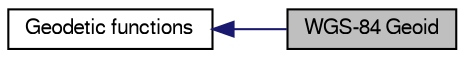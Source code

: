 digraph "WGS-84 Geoid"
{
  edge [fontname="FreeSans",fontsize="10",labelfontname="FreeSans",labelfontsize="10"];
  node [fontname="FreeSans",fontsize="10",shape=record];
  rankdir=LR;
  Node1 [label="Geodetic functions",height=0.2,width=0.4,color="black", fillcolor="white", style="filled",URL="$group__math__geodetic.html",tooltip="Geodetic calculation functions and macros. "];
  Node0 [label="WGS-84 Geoid",height=0.2,width=0.4,color="black", fillcolor="grey75", style="filled", fontcolor="black"];
  Node1->Node0 [shape=plaintext, color="midnightblue", dir="back", style="solid"];
}
